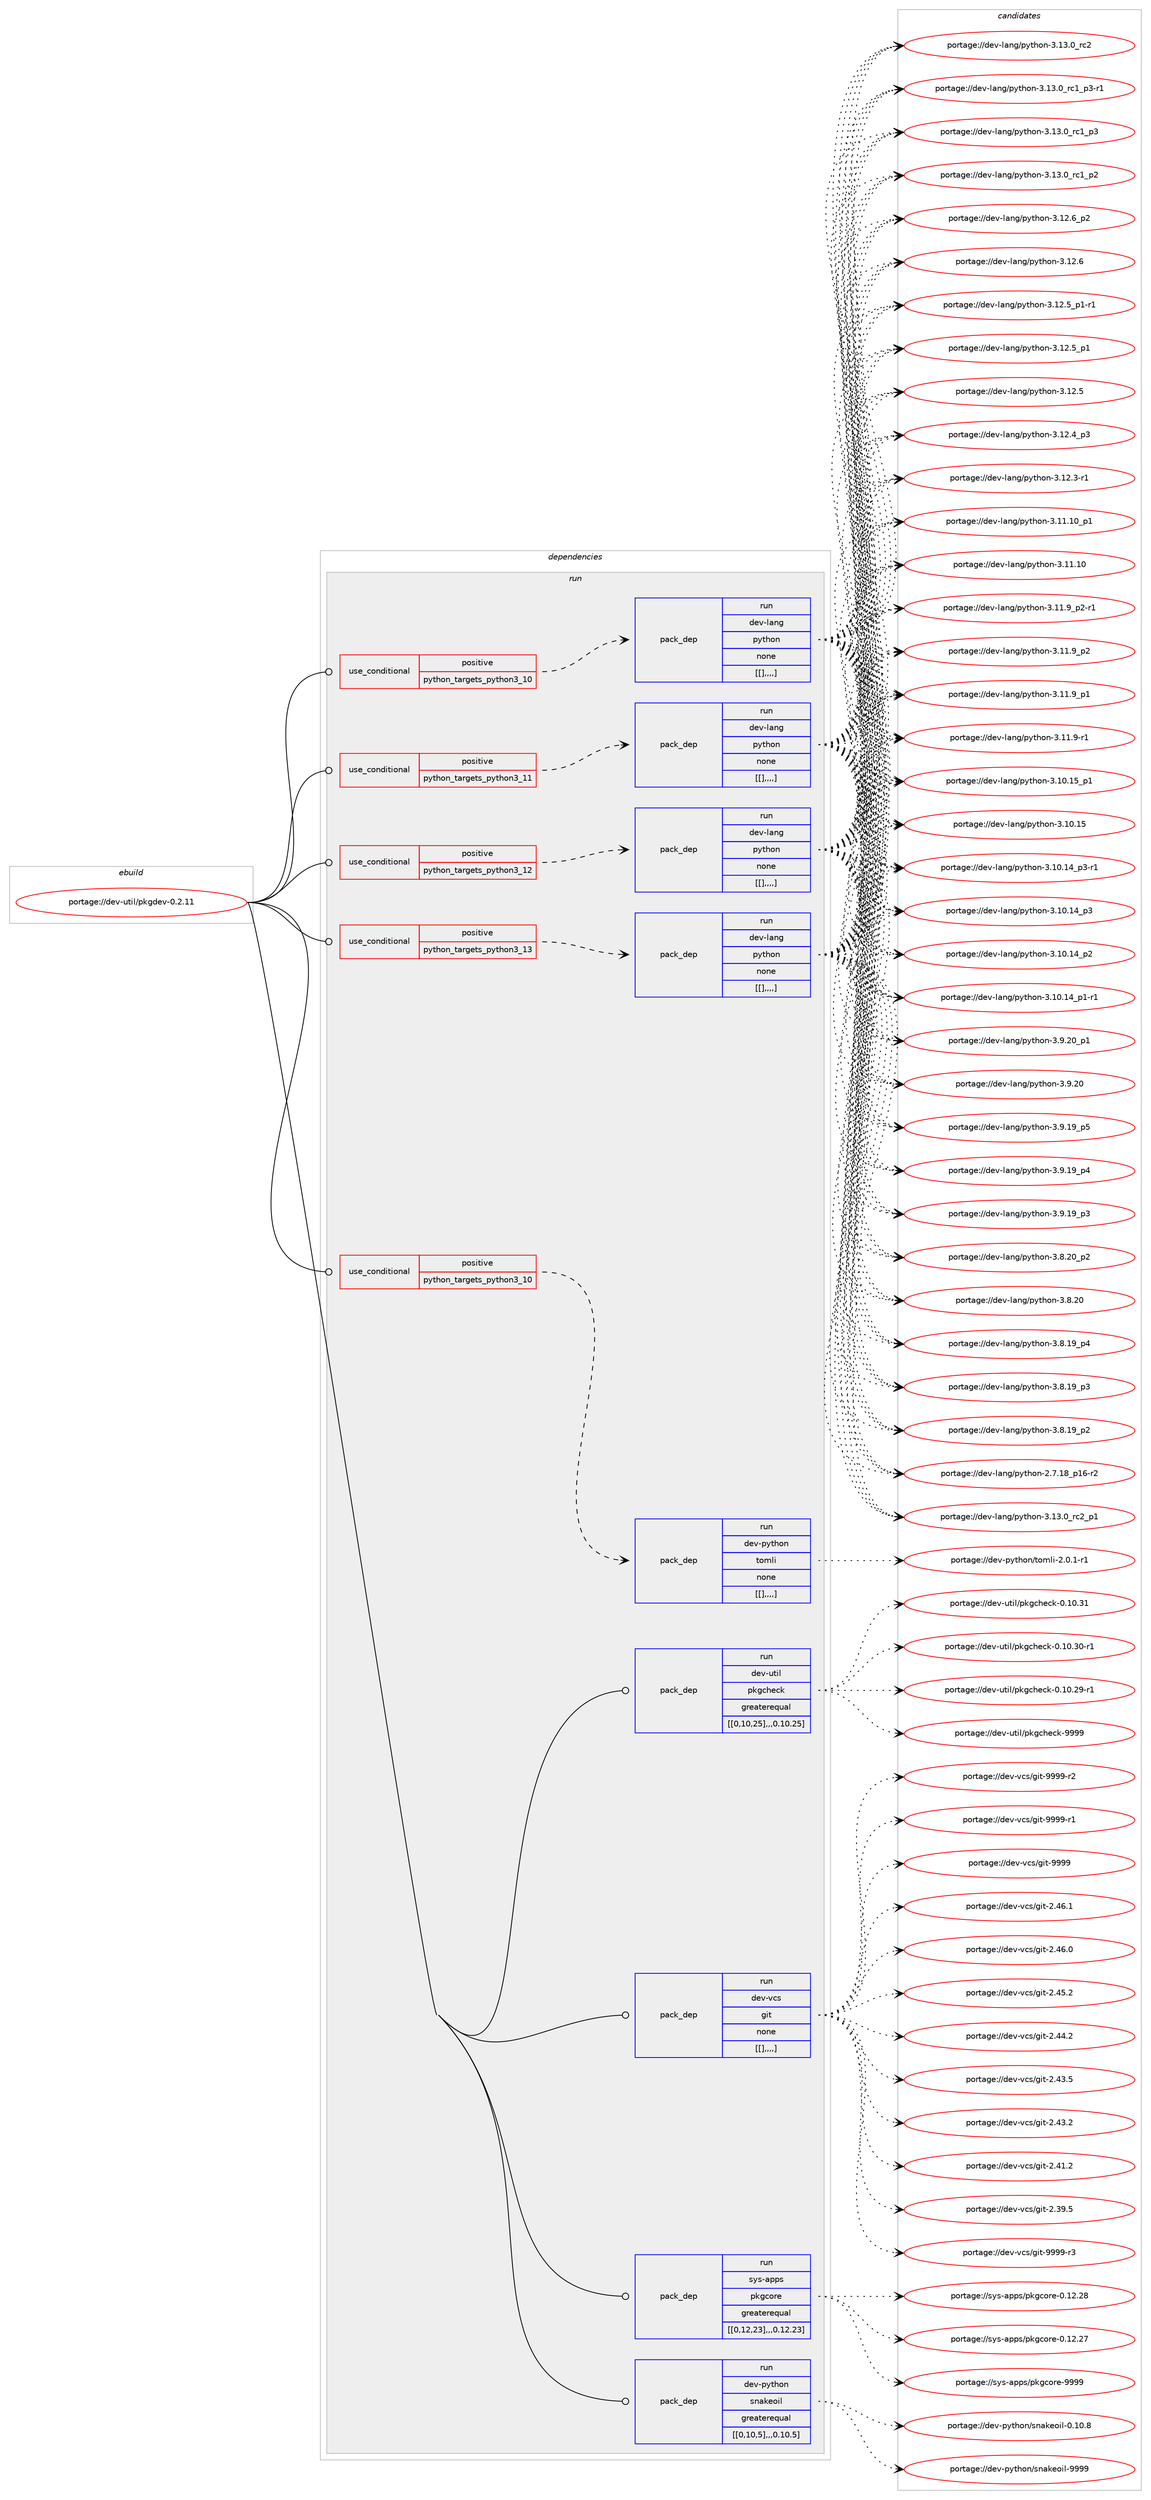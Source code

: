 digraph prolog {

# *************
# Graph options
# *************

newrank=true;
concentrate=true;
compound=true;
graph [rankdir=LR,fontname=Helvetica,fontsize=10,ranksep=1.5];#, ranksep=2.5, nodesep=0.2];
edge  [arrowhead=vee];
node  [fontname=Helvetica,fontsize=10];

# **********
# The ebuild
# **********

subgraph cluster_leftcol {
color=gray;
label=<<i>ebuild</i>>;
id [label="portage://dev-util/pkgdev-0.2.11", color=red, width=4, href="../dev-util/pkgdev-0.2.11.svg"];
}

# ****************
# The dependencies
# ****************

subgraph cluster_midcol {
color=gray;
label=<<i>dependencies</i>>;
subgraph cluster_compile {
fillcolor="#eeeeee";
style=filled;
label=<<i>compile</i>>;
}
subgraph cluster_compileandrun {
fillcolor="#eeeeee";
style=filled;
label=<<i>compile and run</i>>;
}
subgraph cluster_run {
fillcolor="#eeeeee";
style=filled;
label=<<i>run</i>>;
subgraph cond64119 {
dependency223522 [label=<<TABLE BORDER="0" CELLBORDER="1" CELLSPACING="0" CELLPADDING="4"><TR><TD ROWSPAN="3" CELLPADDING="10">use_conditional</TD></TR><TR><TD>positive</TD></TR><TR><TD>python_targets_python3_10</TD></TR></TABLE>>, shape=none, color=red];
subgraph pack157967 {
dependency223523 [label=<<TABLE BORDER="0" CELLBORDER="1" CELLSPACING="0" CELLPADDING="4" WIDTH="220"><TR><TD ROWSPAN="6" CELLPADDING="30">pack_dep</TD></TR><TR><TD WIDTH="110">run</TD></TR><TR><TD>dev-lang</TD></TR><TR><TD>python</TD></TR><TR><TD>none</TD></TR><TR><TD>[[],,,,]</TD></TR></TABLE>>, shape=none, color=blue];
}
dependency223522:e -> dependency223523:w [weight=20,style="dashed",arrowhead="vee"];
}
id:e -> dependency223522:w [weight=20,style="solid",arrowhead="odot"];
subgraph cond64120 {
dependency223524 [label=<<TABLE BORDER="0" CELLBORDER="1" CELLSPACING="0" CELLPADDING="4"><TR><TD ROWSPAN="3" CELLPADDING="10">use_conditional</TD></TR><TR><TD>positive</TD></TR><TR><TD>python_targets_python3_10</TD></TR></TABLE>>, shape=none, color=red];
subgraph pack157968 {
dependency223525 [label=<<TABLE BORDER="0" CELLBORDER="1" CELLSPACING="0" CELLPADDING="4" WIDTH="220"><TR><TD ROWSPAN="6" CELLPADDING="30">pack_dep</TD></TR><TR><TD WIDTH="110">run</TD></TR><TR><TD>dev-python</TD></TR><TR><TD>tomli</TD></TR><TR><TD>none</TD></TR><TR><TD>[[],,,,]</TD></TR></TABLE>>, shape=none, color=blue];
}
dependency223524:e -> dependency223525:w [weight=20,style="dashed",arrowhead="vee"];
}
id:e -> dependency223524:w [weight=20,style="solid",arrowhead="odot"];
subgraph cond64121 {
dependency223526 [label=<<TABLE BORDER="0" CELLBORDER="1" CELLSPACING="0" CELLPADDING="4"><TR><TD ROWSPAN="3" CELLPADDING="10">use_conditional</TD></TR><TR><TD>positive</TD></TR><TR><TD>python_targets_python3_11</TD></TR></TABLE>>, shape=none, color=red];
subgraph pack157969 {
dependency223527 [label=<<TABLE BORDER="0" CELLBORDER="1" CELLSPACING="0" CELLPADDING="4" WIDTH="220"><TR><TD ROWSPAN="6" CELLPADDING="30">pack_dep</TD></TR><TR><TD WIDTH="110">run</TD></TR><TR><TD>dev-lang</TD></TR><TR><TD>python</TD></TR><TR><TD>none</TD></TR><TR><TD>[[],,,,]</TD></TR></TABLE>>, shape=none, color=blue];
}
dependency223526:e -> dependency223527:w [weight=20,style="dashed",arrowhead="vee"];
}
id:e -> dependency223526:w [weight=20,style="solid",arrowhead="odot"];
subgraph cond64122 {
dependency223528 [label=<<TABLE BORDER="0" CELLBORDER="1" CELLSPACING="0" CELLPADDING="4"><TR><TD ROWSPAN="3" CELLPADDING="10">use_conditional</TD></TR><TR><TD>positive</TD></TR><TR><TD>python_targets_python3_12</TD></TR></TABLE>>, shape=none, color=red];
subgraph pack157970 {
dependency223529 [label=<<TABLE BORDER="0" CELLBORDER="1" CELLSPACING="0" CELLPADDING="4" WIDTH="220"><TR><TD ROWSPAN="6" CELLPADDING="30">pack_dep</TD></TR><TR><TD WIDTH="110">run</TD></TR><TR><TD>dev-lang</TD></TR><TR><TD>python</TD></TR><TR><TD>none</TD></TR><TR><TD>[[],,,,]</TD></TR></TABLE>>, shape=none, color=blue];
}
dependency223528:e -> dependency223529:w [weight=20,style="dashed",arrowhead="vee"];
}
id:e -> dependency223528:w [weight=20,style="solid",arrowhead="odot"];
subgraph cond64123 {
dependency223530 [label=<<TABLE BORDER="0" CELLBORDER="1" CELLSPACING="0" CELLPADDING="4"><TR><TD ROWSPAN="3" CELLPADDING="10">use_conditional</TD></TR><TR><TD>positive</TD></TR><TR><TD>python_targets_python3_13</TD></TR></TABLE>>, shape=none, color=red];
subgraph pack157971 {
dependency223531 [label=<<TABLE BORDER="0" CELLBORDER="1" CELLSPACING="0" CELLPADDING="4" WIDTH="220"><TR><TD ROWSPAN="6" CELLPADDING="30">pack_dep</TD></TR><TR><TD WIDTH="110">run</TD></TR><TR><TD>dev-lang</TD></TR><TR><TD>python</TD></TR><TR><TD>none</TD></TR><TR><TD>[[],,,,]</TD></TR></TABLE>>, shape=none, color=blue];
}
dependency223530:e -> dependency223531:w [weight=20,style="dashed",arrowhead="vee"];
}
id:e -> dependency223530:w [weight=20,style="solid",arrowhead="odot"];
subgraph pack157972 {
dependency223532 [label=<<TABLE BORDER="0" CELLBORDER="1" CELLSPACING="0" CELLPADDING="4" WIDTH="220"><TR><TD ROWSPAN="6" CELLPADDING="30">pack_dep</TD></TR><TR><TD WIDTH="110">run</TD></TR><TR><TD>dev-python</TD></TR><TR><TD>snakeoil</TD></TR><TR><TD>greaterequal</TD></TR><TR><TD>[[0,10,5],,,0.10.5]</TD></TR></TABLE>>, shape=none, color=blue];
}
id:e -> dependency223532:w [weight=20,style="solid",arrowhead="odot"];
subgraph pack157973 {
dependency223533 [label=<<TABLE BORDER="0" CELLBORDER="1" CELLSPACING="0" CELLPADDING="4" WIDTH="220"><TR><TD ROWSPAN="6" CELLPADDING="30">pack_dep</TD></TR><TR><TD WIDTH="110">run</TD></TR><TR><TD>dev-util</TD></TR><TR><TD>pkgcheck</TD></TR><TR><TD>greaterequal</TD></TR><TR><TD>[[0,10,25],,,0.10.25]</TD></TR></TABLE>>, shape=none, color=blue];
}
id:e -> dependency223533:w [weight=20,style="solid",arrowhead="odot"];
subgraph pack157974 {
dependency223534 [label=<<TABLE BORDER="0" CELLBORDER="1" CELLSPACING="0" CELLPADDING="4" WIDTH="220"><TR><TD ROWSPAN="6" CELLPADDING="30">pack_dep</TD></TR><TR><TD WIDTH="110">run</TD></TR><TR><TD>dev-vcs</TD></TR><TR><TD>git</TD></TR><TR><TD>none</TD></TR><TR><TD>[[],,,,]</TD></TR></TABLE>>, shape=none, color=blue];
}
id:e -> dependency223534:w [weight=20,style="solid",arrowhead="odot"];
subgraph pack157975 {
dependency223535 [label=<<TABLE BORDER="0" CELLBORDER="1" CELLSPACING="0" CELLPADDING="4" WIDTH="220"><TR><TD ROWSPAN="6" CELLPADDING="30">pack_dep</TD></TR><TR><TD WIDTH="110">run</TD></TR><TR><TD>sys-apps</TD></TR><TR><TD>pkgcore</TD></TR><TR><TD>greaterequal</TD></TR><TR><TD>[[0,12,23],,,0.12.23]</TD></TR></TABLE>>, shape=none, color=blue];
}
id:e -> dependency223535:w [weight=20,style="solid",arrowhead="odot"];
}
}

# **************
# The candidates
# **************

subgraph cluster_choices {
rank=same;
color=gray;
label=<<i>candidates</i>>;

subgraph choice157967 {
color=black;
nodesep=1;
choice100101118451089711010347112121116104111110455146495146489511499509511249 [label="portage://dev-lang/python-3.13.0_rc2_p1", color=red, width=4,href="../dev-lang/python-3.13.0_rc2_p1.svg"];
choice10010111845108971101034711212111610411111045514649514648951149950 [label="portage://dev-lang/python-3.13.0_rc2", color=red, width=4,href="../dev-lang/python-3.13.0_rc2.svg"];
choice1001011184510897110103471121211161041111104551464951464895114994995112514511449 [label="portage://dev-lang/python-3.13.0_rc1_p3-r1", color=red, width=4,href="../dev-lang/python-3.13.0_rc1_p3-r1.svg"];
choice100101118451089711010347112121116104111110455146495146489511499499511251 [label="portage://dev-lang/python-3.13.0_rc1_p3", color=red, width=4,href="../dev-lang/python-3.13.0_rc1_p3.svg"];
choice100101118451089711010347112121116104111110455146495146489511499499511250 [label="portage://dev-lang/python-3.13.0_rc1_p2", color=red, width=4,href="../dev-lang/python-3.13.0_rc1_p2.svg"];
choice100101118451089711010347112121116104111110455146495046549511250 [label="portage://dev-lang/python-3.12.6_p2", color=red, width=4,href="../dev-lang/python-3.12.6_p2.svg"];
choice10010111845108971101034711212111610411111045514649504654 [label="portage://dev-lang/python-3.12.6", color=red, width=4,href="../dev-lang/python-3.12.6.svg"];
choice1001011184510897110103471121211161041111104551464950465395112494511449 [label="portage://dev-lang/python-3.12.5_p1-r1", color=red, width=4,href="../dev-lang/python-3.12.5_p1-r1.svg"];
choice100101118451089711010347112121116104111110455146495046539511249 [label="portage://dev-lang/python-3.12.5_p1", color=red, width=4,href="../dev-lang/python-3.12.5_p1.svg"];
choice10010111845108971101034711212111610411111045514649504653 [label="portage://dev-lang/python-3.12.5", color=red, width=4,href="../dev-lang/python-3.12.5.svg"];
choice100101118451089711010347112121116104111110455146495046529511251 [label="portage://dev-lang/python-3.12.4_p3", color=red, width=4,href="../dev-lang/python-3.12.4_p3.svg"];
choice100101118451089711010347112121116104111110455146495046514511449 [label="portage://dev-lang/python-3.12.3-r1", color=red, width=4,href="../dev-lang/python-3.12.3-r1.svg"];
choice10010111845108971101034711212111610411111045514649494649489511249 [label="portage://dev-lang/python-3.11.10_p1", color=red, width=4,href="../dev-lang/python-3.11.10_p1.svg"];
choice1001011184510897110103471121211161041111104551464949464948 [label="portage://dev-lang/python-3.11.10", color=red, width=4,href="../dev-lang/python-3.11.10.svg"];
choice1001011184510897110103471121211161041111104551464949465795112504511449 [label="portage://dev-lang/python-3.11.9_p2-r1", color=red, width=4,href="../dev-lang/python-3.11.9_p2-r1.svg"];
choice100101118451089711010347112121116104111110455146494946579511250 [label="portage://dev-lang/python-3.11.9_p2", color=red, width=4,href="../dev-lang/python-3.11.9_p2.svg"];
choice100101118451089711010347112121116104111110455146494946579511249 [label="portage://dev-lang/python-3.11.9_p1", color=red, width=4,href="../dev-lang/python-3.11.9_p1.svg"];
choice100101118451089711010347112121116104111110455146494946574511449 [label="portage://dev-lang/python-3.11.9-r1", color=red, width=4,href="../dev-lang/python-3.11.9-r1.svg"];
choice10010111845108971101034711212111610411111045514649484649539511249 [label="portage://dev-lang/python-3.10.15_p1", color=red, width=4,href="../dev-lang/python-3.10.15_p1.svg"];
choice1001011184510897110103471121211161041111104551464948464953 [label="portage://dev-lang/python-3.10.15", color=red, width=4,href="../dev-lang/python-3.10.15.svg"];
choice100101118451089711010347112121116104111110455146494846495295112514511449 [label="portage://dev-lang/python-3.10.14_p3-r1", color=red, width=4,href="../dev-lang/python-3.10.14_p3-r1.svg"];
choice10010111845108971101034711212111610411111045514649484649529511251 [label="portage://dev-lang/python-3.10.14_p3", color=red, width=4,href="../dev-lang/python-3.10.14_p3.svg"];
choice10010111845108971101034711212111610411111045514649484649529511250 [label="portage://dev-lang/python-3.10.14_p2", color=red, width=4,href="../dev-lang/python-3.10.14_p2.svg"];
choice100101118451089711010347112121116104111110455146494846495295112494511449 [label="portage://dev-lang/python-3.10.14_p1-r1", color=red, width=4,href="../dev-lang/python-3.10.14_p1-r1.svg"];
choice100101118451089711010347112121116104111110455146574650489511249 [label="portage://dev-lang/python-3.9.20_p1", color=red, width=4,href="../dev-lang/python-3.9.20_p1.svg"];
choice10010111845108971101034711212111610411111045514657465048 [label="portage://dev-lang/python-3.9.20", color=red, width=4,href="../dev-lang/python-3.9.20.svg"];
choice100101118451089711010347112121116104111110455146574649579511253 [label="portage://dev-lang/python-3.9.19_p5", color=red, width=4,href="../dev-lang/python-3.9.19_p5.svg"];
choice100101118451089711010347112121116104111110455146574649579511252 [label="portage://dev-lang/python-3.9.19_p4", color=red, width=4,href="../dev-lang/python-3.9.19_p4.svg"];
choice100101118451089711010347112121116104111110455146574649579511251 [label="portage://dev-lang/python-3.9.19_p3", color=red, width=4,href="../dev-lang/python-3.9.19_p3.svg"];
choice100101118451089711010347112121116104111110455146564650489511250 [label="portage://dev-lang/python-3.8.20_p2", color=red, width=4,href="../dev-lang/python-3.8.20_p2.svg"];
choice10010111845108971101034711212111610411111045514656465048 [label="portage://dev-lang/python-3.8.20", color=red, width=4,href="../dev-lang/python-3.8.20.svg"];
choice100101118451089711010347112121116104111110455146564649579511252 [label="portage://dev-lang/python-3.8.19_p4", color=red, width=4,href="../dev-lang/python-3.8.19_p4.svg"];
choice100101118451089711010347112121116104111110455146564649579511251 [label="portage://dev-lang/python-3.8.19_p3", color=red, width=4,href="../dev-lang/python-3.8.19_p3.svg"];
choice100101118451089711010347112121116104111110455146564649579511250 [label="portage://dev-lang/python-3.8.19_p2", color=red, width=4,href="../dev-lang/python-3.8.19_p2.svg"];
choice100101118451089711010347112121116104111110455046554649569511249544511450 [label="portage://dev-lang/python-2.7.18_p16-r2", color=red, width=4,href="../dev-lang/python-2.7.18_p16-r2.svg"];
dependency223523:e -> choice100101118451089711010347112121116104111110455146495146489511499509511249:w [style=dotted,weight="100"];
dependency223523:e -> choice10010111845108971101034711212111610411111045514649514648951149950:w [style=dotted,weight="100"];
dependency223523:e -> choice1001011184510897110103471121211161041111104551464951464895114994995112514511449:w [style=dotted,weight="100"];
dependency223523:e -> choice100101118451089711010347112121116104111110455146495146489511499499511251:w [style=dotted,weight="100"];
dependency223523:e -> choice100101118451089711010347112121116104111110455146495146489511499499511250:w [style=dotted,weight="100"];
dependency223523:e -> choice100101118451089711010347112121116104111110455146495046549511250:w [style=dotted,weight="100"];
dependency223523:e -> choice10010111845108971101034711212111610411111045514649504654:w [style=dotted,weight="100"];
dependency223523:e -> choice1001011184510897110103471121211161041111104551464950465395112494511449:w [style=dotted,weight="100"];
dependency223523:e -> choice100101118451089711010347112121116104111110455146495046539511249:w [style=dotted,weight="100"];
dependency223523:e -> choice10010111845108971101034711212111610411111045514649504653:w [style=dotted,weight="100"];
dependency223523:e -> choice100101118451089711010347112121116104111110455146495046529511251:w [style=dotted,weight="100"];
dependency223523:e -> choice100101118451089711010347112121116104111110455146495046514511449:w [style=dotted,weight="100"];
dependency223523:e -> choice10010111845108971101034711212111610411111045514649494649489511249:w [style=dotted,weight="100"];
dependency223523:e -> choice1001011184510897110103471121211161041111104551464949464948:w [style=dotted,weight="100"];
dependency223523:e -> choice1001011184510897110103471121211161041111104551464949465795112504511449:w [style=dotted,weight="100"];
dependency223523:e -> choice100101118451089711010347112121116104111110455146494946579511250:w [style=dotted,weight="100"];
dependency223523:e -> choice100101118451089711010347112121116104111110455146494946579511249:w [style=dotted,weight="100"];
dependency223523:e -> choice100101118451089711010347112121116104111110455146494946574511449:w [style=dotted,weight="100"];
dependency223523:e -> choice10010111845108971101034711212111610411111045514649484649539511249:w [style=dotted,weight="100"];
dependency223523:e -> choice1001011184510897110103471121211161041111104551464948464953:w [style=dotted,weight="100"];
dependency223523:e -> choice100101118451089711010347112121116104111110455146494846495295112514511449:w [style=dotted,weight="100"];
dependency223523:e -> choice10010111845108971101034711212111610411111045514649484649529511251:w [style=dotted,weight="100"];
dependency223523:e -> choice10010111845108971101034711212111610411111045514649484649529511250:w [style=dotted,weight="100"];
dependency223523:e -> choice100101118451089711010347112121116104111110455146494846495295112494511449:w [style=dotted,weight="100"];
dependency223523:e -> choice100101118451089711010347112121116104111110455146574650489511249:w [style=dotted,weight="100"];
dependency223523:e -> choice10010111845108971101034711212111610411111045514657465048:w [style=dotted,weight="100"];
dependency223523:e -> choice100101118451089711010347112121116104111110455146574649579511253:w [style=dotted,weight="100"];
dependency223523:e -> choice100101118451089711010347112121116104111110455146574649579511252:w [style=dotted,weight="100"];
dependency223523:e -> choice100101118451089711010347112121116104111110455146574649579511251:w [style=dotted,weight="100"];
dependency223523:e -> choice100101118451089711010347112121116104111110455146564650489511250:w [style=dotted,weight="100"];
dependency223523:e -> choice10010111845108971101034711212111610411111045514656465048:w [style=dotted,weight="100"];
dependency223523:e -> choice100101118451089711010347112121116104111110455146564649579511252:w [style=dotted,weight="100"];
dependency223523:e -> choice100101118451089711010347112121116104111110455146564649579511251:w [style=dotted,weight="100"];
dependency223523:e -> choice100101118451089711010347112121116104111110455146564649579511250:w [style=dotted,weight="100"];
dependency223523:e -> choice100101118451089711010347112121116104111110455046554649569511249544511450:w [style=dotted,weight="100"];
}
subgraph choice157968 {
color=black;
nodesep=1;
choice10010111845112121116104111110471161111091081054550464846494511449 [label="portage://dev-python/tomli-2.0.1-r1", color=red, width=4,href="../dev-python/tomli-2.0.1-r1.svg"];
dependency223525:e -> choice10010111845112121116104111110471161111091081054550464846494511449:w [style=dotted,weight="100"];
}
subgraph choice157969 {
color=black;
nodesep=1;
choice100101118451089711010347112121116104111110455146495146489511499509511249 [label="portage://dev-lang/python-3.13.0_rc2_p1", color=red, width=4,href="../dev-lang/python-3.13.0_rc2_p1.svg"];
choice10010111845108971101034711212111610411111045514649514648951149950 [label="portage://dev-lang/python-3.13.0_rc2", color=red, width=4,href="../dev-lang/python-3.13.0_rc2.svg"];
choice1001011184510897110103471121211161041111104551464951464895114994995112514511449 [label="portage://dev-lang/python-3.13.0_rc1_p3-r1", color=red, width=4,href="../dev-lang/python-3.13.0_rc1_p3-r1.svg"];
choice100101118451089711010347112121116104111110455146495146489511499499511251 [label="portage://dev-lang/python-3.13.0_rc1_p3", color=red, width=4,href="../dev-lang/python-3.13.0_rc1_p3.svg"];
choice100101118451089711010347112121116104111110455146495146489511499499511250 [label="portage://dev-lang/python-3.13.0_rc1_p2", color=red, width=4,href="../dev-lang/python-3.13.0_rc1_p2.svg"];
choice100101118451089711010347112121116104111110455146495046549511250 [label="portage://dev-lang/python-3.12.6_p2", color=red, width=4,href="../dev-lang/python-3.12.6_p2.svg"];
choice10010111845108971101034711212111610411111045514649504654 [label="portage://dev-lang/python-3.12.6", color=red, width=4,href="../dev-lang/python-3.12.6.svg"];
choice1001011184510897110103471121211161041111104551464950465395112494511449 [label="portage://dev-lang/python-3.12.5_p1-r1", color=red, width=4,href="../dev-lang/python-3.12.5_p1-r1.svg"];
choice100101118451089711010347112121116104111110455146495046539511249 [label="portage://dev-lang/python-3.12.5_p1", color=red, width=4,href="../dev-lang/python-3.12.5_p1.svg"];
choice10010111845108971101034711212111610411111045514649504653 [label="portage://dev-lang/python-3.12.5", color=red, width=4,href="../dev-lang/python-3.12.5.svg"];
choice100101118451089711010347112121116104111110455146495046529511251 [label="portage://dev-lang/python-3.12.4_p3", color=red, width=4,href="../dev-lang/python-3.12.4_p3.svg"];
choice100101118451089711010347112121116104111110455146495046514511449 [label="portage://dev-lang/python-3.12.3-r1", color=red, width=4,href="../dev-lang/python-3.12.3-r1.svg"];
choice10010111845108971101034711212111610411111045514649494649489511249 [label="portage://dev-lang/python-3.11.10_p1", color=red, width=4,href="../dev-lang/python-3.11.10_p1.svg"];
choice1001011184510897110103471121211161041111104551464949464948 [label="portage://dev-lang/python-3.11.10", color=red, width=4,href="../dev-lang/python-3.11.10.svg"];
choice1001011184510897110103471121211161041111104551464949465795112504511449 [label="portage://dev-lang/python-3.11.9_p2-r1", color=red, width=4,href="../dev-lang/python-3.11.9_p2-r1.svg"];
choice100101118451089711010347112121116104111110455146494946579511250 [label="portage://dev-lang/python-3.11.9_p2", color=red, width=4,href="../dev-lang/python-3.11.9_p2.svg"];
choice100101118451089711010347112121116104111110455146494946579511249 [label="portage://dev-lang/python-3.11.9_p1", color=red, width=4,href="../dev-lang/python-3.11.9_p1.svg"];
choice100101118451089711010347112121116104111110455146494946574511449 [label="portage://dev-lang/python-3.11.9-r1", color=red, width=4,href="../dev-lang/python-3.11.9-r1.svg"];
choice10010111845108971101034711212111610411111045514649484649539511249 [label="portage://dev-lang/python-3.10.15_p1", color=red, width=4,href="../dev-lang/python-3.10.15_p1.svg"];
choice1001011184510897110103471121211161041111104551464948464953 [label="portage://dev-lang/python-3.10.15", color=red, width=4,href="../dev-lang/python-3.10.15.svg"];
choice100101118451089711010347112121116104111110455146494846495295112514511449 [label="portage://dev-lang/python-3.10.14_p3-r1", color=red, width=4,href="../dev-lang/python-3.10.14_p3-r1.svg"];
choice10010111845108971101034711212111610411111045514649484649529511251 [label="portage://dev-lang/python-3.10.14_p3", color=red, width=4,href="../dev-lang/python-3.10.14_p3.svg"];
choice10010111845108971101034711212111610411111045514649484649529511250 [label="portage://dev-lang/python-3.10.14_p2", color=red, width=4,href="../dev-lang/python-3.10.14_p2.svg"];
choice100101118451089711010347112121116104111110455146494846495295112494511449 [label="portage://dev-lang/python-3.10.14_p1-r1", color=red, width=4,href="../dev-lang/python-3.10.14_p1-r1.svg"];
choice100101118451089711010347112121116104111110455146574650489511249 [label="portage://dev-lang/python-3.9.20_p1", color=red, width=4,href="../dev-lang/python-3.9.20_p1.svg"];
choice10010111845108971101034711212111610411111045514657465048 [label="portage://dev-lang/python-3.9.20", color=red, width=4,href="../dev-lang/python-3.9.20.svg"];
choice100101118451089711010347112121116104111110455146574649579511253 [label="portage://dev-lang/python-3.9.19_p5", color=red, width=4,href="../dev-lang/python-3.9.19_p5.svg"];
choice100101118451089711010347112121116104111110455146574649579511252 [label="portage://dev-lang/python-3.9.19_p4", color=red, width=4,href="../dev-lang/python-3.9.19_p4.svg"];
choice100101118451089711010347112121116104111110455146574649579511251 [label="portage://dev-lang/python-3.9.19_p3", color=red, width=4,href="../dev-lang/python-3.9.19_p3.svg"];
choice100101118451089711010347112121116104111110455146564650489511250 [label="portage://dev-lang/python-3.8.20_p2", color=red, width=4,href="../dev-lang/python-3.8.20_p2.svg"];
choice10010111845108971101034711212111610411111045514656465048 [label="portage://dev-lang/python-3.8.20", color=red, width=4,href="../dev-lang/python-3.8.20.svg"];
choice100101118451089711010347112121116104111110455146564649579511252 [label="portage://dev-lang/python-3.8.19_p4", color=red, width=4,href="../dev-lang/python-3.8.19_p4.svg"];
choice100101118451089711010347112121116104111110455146564649579511251 [label="portage://dev-lang/python-3.8.19_p3", color=red, width=4,href="../dev-lang/python-3.8.19_p3.svg"];
choice100101118451089711010347112121116104111110455146564649579511250 [label="portage://dev-lang/python-3.8.19_p2", color=red, width=4,href="../dev-lang/python-3.8.19_p2.svg"];
choice100101118451089711010347112121116104111110455046554649569511249544511450 [label="portage://dev-lang/python-2.7.18_p16-r2", color=red, width=4,href="../dev-lang/python-2.7.18_p16-r2.svg"];
dependency223527:e -> choice100101118451089711010347112121116104111110455146495146489511499509511249:w [style=dotted,weight="100"];
dependency223527:e -> choice10010111845108971101034711212111610411111045514649514648951149950:w [style=dotted,weight="100"];
dependency223527:e -> choice1001011184510897110103471121211161041111104551464951464895114994995112514511449:w [style=dotted,weight="100"];
dependency223527:e -> choice100101118451089711010347112121116104111110455146495146489511499499511251:w [style=dotted,weight="100"];
dependency223527:e -> choice100101118451089711010347112121116104111110455146495146489511499499511250:w [style=dotted,weight="100"];
dependency223527:e -> choice100101118451089711010347112121116104111110455146495046549511250:w [style=dotted,weight="100"];
dependency223527:e -> choice10010111845108971101034711212111610411111045514649504654:w [style=dotted,weight="100"];
dependency223527:e -> choice1001011184510897110103471121211161041111104551464950465395112494511449:w [style=dotted,weight="100"];
dependency223527:e -> choice100101118451089711010347112121116104111110455146495046539511249:w [style=dotted,weight="100"];
dependency223527:e -> choice10010111845108971101034711212111610411111045514649504653:w [style=dotted,weight="100"];
dependency223527:e -> choice100101118451089711010347112121116104111110455146495046529511251:w [style=dotted,weight="100"];
dependency223527:e -> choice100101118451089711010347112121116104111110455146495046514511449:w [style=dotted,weight="100"];
dependency223527:e -> choice10010111845108971101034711212111610411111045514649494649489511249:w [style=dotted,weight="100"];
dependency223527:e -> choice1001011184510897110103471121211161041111104551464949464948:w [style=dotted,weight="100"];
dependency223527:e -> choice1001011184510897110103471121211161041111104551464949465795112504511449:w [style=dotted,weight="100"];
dependency223527:e -> choice100101118451089711010347112121116104111110455146494946579511250:w [style=dotted,weight="100"];
dependency223527:e -> choice100101118451089711010347112121116104111110455146494946579511249:w [style=dotted,weight="100"];
dependency223527:e -> choice100101118451089711010347112121116104111110455146494946574511449:w [style=dotted,weight="100"];
dependency223527:e -> choice10010111845108971101034711212111610411111045514649484649539511249:w [style=dotted,weight="100"];
dependency223527:e -> choice1001011184510897110103471121211161041111104551464948464953:w [style=dotted,weight="100"];
dependency223527:e -> choice100101118451089711010347112121116104111110455146494846495295112514511449:w [style=dotted,weight="100"];
dependency223527:e -> choice10010111845108971101034711212111610411111045514649484649529511251:w [style=dotted,weight="100"];
dependency223527:e -> choice10010111845108971101034711212111610411111045514649484649529511250:w [style=dotted,weight="100"];
dependency223527:e -> choice100101118451089711010347112121116104111110455146494846495295112494511449:w [style=dotted,weight="100"];
dependency223527:e -> choice100101118451089711010347112121116104111110455146574650489511249:w [style=dotted,weight="100"];
dependency223527:e -> choice10010111845108971101034711212111610411111045514657465048:w [style=dotted,weight="100"];
dependency223527:e -> choice100101118451089711010347112121116104111110455146574649579511253:w [style=dotted,weight="100"];
dependency223527:e -> choice100101118451089711010347112121116104111110455146574649579511252:w [style=dotted,weight="100"];
dependency223527:e -> choice100101118451089711010347112121116104111110455146574649579511251:w [style=dotted,weight="100"];
dependency223527:e -> choice100101118451089711010347112121116104111110455146564650489511250:w [style=dotted,weight="100"];
dependency223527:e -> choice10010111845108971101034711212111610411111045514656465048:w [style=dotted,weight="100"];
dependency223527:e -> choice100101118451089711010347112121116104111110455146564649579511252:w [style=dotted,weight="100"];
dependency223527:e -> choice100101118451089711010347112121116104111110455146564649579511251:w [style=dotted,weight="100"];
dependency223527:e -> choice100101118451089711010347112121116104111110455146564649579511250:w [style=dotted,weight="100"];
dependency223527:e -> choice100101118451089711010347112121116104111110455046554649569511249544511450:w [style=dotted,weight="100"];
}
subgraph choice157970 {
color=black;
nodesep=1;
choice100101118451089711010347112121116104111110455146495146489511499509511249 [label="portage://dev-lang/python-3.13.0_rc2_p1", color=red, width=4,href="../dev-lang/python-3.13.0_rc2_p1.svg"];
choice10010111845108971101034711212111610411111045514649514648951149950 [label="portage://dev-lang/python-3.13.0_rc2", color=red, width=4,href="../dev-lang/python-3.13.0_rc2.svg"];
choice1001011184510897110103471121211161041111104551464951464895114994995112514511449 [label="portage://dev-lang/python-3.13.0_rc1_p3-r1", color=red, width=4,href="../dev-lang/python-3.13.0_rc1_p3-r1.svg"];
choice100101118451089711010347112121116104111110455146495146489511499499511251 [label="portage://dev-lang/python-3.13.0_rc1_p3", color=red, width=4,href="../dev-lang/python-3.13.0_rc1_p3.svg"];
choice100101118451089711010347112121116104111110455146495146489511499499511250 [label="portage://dev-lang/python-3.13.0_rc1_p2", color=red, width=4,href="../dev-lang/python-3.13.0_rc1_p2.svg"];
choice100101118451089711010347112121116104111110455146495046549511250 [label="portage://dev-lang/python-3.12.6_p2", color=red, width=4,href="../dev-lang/python-3.12.6_p2.svg"];
choice10010111845108971101034711212111610411111045514649504654 [label="portage://dev-lang/python-3.12.6", color=red, width=4,href="../dev-lang/python-3.12.6.svg"];
choice1001011184510897110103471121211161041111104551464950465395112494511449 [label="portage://dev-lang/python-3.12.5_p1-r1", color=red, width=4,href="../dev-lang/python-3.12.5_p1-r1.svg"];
choice100101118451089711010347112121116104111110455146495046539511249 [label="portage://dev-lang/python-3.12.5_p1", color=red, width=4,href="../dev-lang/python-3.12.5_p1.svg"];
choice10010111845108971101034711212111610411111045514649504653 [label="portage://dev-lang/python-3.12.5", color=red, width=4,href="../dev-lang/python-3.12.5.svg"];
choice100101118451089711010347112121116104111110455146495046529511251 [label="portage://dev-lang/python-3.12.4_p3", color=red, width=4,href="../dev-lang/python-3.12.4_p3.svg"];
choice100101118451089711010347112121116104111110455146495046514511449 [label="portage://dev-lang/python-3.12.3-r1", color=red, width=4,href="../dev-lang/python-3.12.3-r1.svg"];
choice10010111845108971101034711212111610411111045514649494649489511249 [label="portage://dev-lang/python-3.11.10_p1", color=red, width=4,href="../dev-lang/python-3.11.10_p1.svg"];
choice1001011184510897110103471121211161041111104551464949464948 [label="portage://dev-lang/python-3.11.10", color=red, width=4,href="../dev-lang/python-3.11.10.svg"];
choice1001011184510897110103471121211161041111104551464949465795112504511449 [label="portage://dev-lang/python-3.11.9_p2-r1", color=red, width=4,href="../dev-lang/python-3.11.9_p2-r1.svg"];
choice100101118451089711010347112121116104111110455146494946579511250 [label="portage://dev-lang/python-3.11.9_p2", color=red, width=4,href="../dev-lang/python-3.11.9_p2.svg"];
choice100101118451089711010347112121116104111110455146494946579511249 [label="portage://dev-lang/python-3.11.9_p1", color=red, width=4,href="../dev-lang/python-3.11.9_p1.svg"];
choice100101118451089711010347112121116104111110455146494946574511449 [label="portage://dev-lang/python-3.11.9-r1", color=red, width=4,href="../dev-lang/python-3.11.9-r1.svg"];
choice10010111845108971101034711212111610411111045514649484649539511249 [label="portage://dev-lang/python-3.10.15_p1", color=red, width=4,href="../dev-lang/python-3.10.15_p1.svg"];
choice1001011184510897110103471121211161041111104551464948464953 [label="portage://dev-lang/python-3.10.15", color=red, width=4,href="../dev-lang/python-3.10.15.svg"];
choice100101118451089711010347112121116104111110455146494846495295112514511449 [label="portage://dev-lang/python-3.10.14_p3-r1", color=red, width=4,href="../dev-lang/python-3.10.14_p3-r1.svg"];
choice10010111845108971101034711212111610411111045514649484649529511251 [label="portage://dev-lang/python-3.10.14_p3", color=red, width=4,href="../dev-lang/python-3.10.14_p3.svg"];
choice10010111845108971101034711212111610411111045514649484649529511250 [label="portage://dev-lang/python-3.10.14_p2", color=red, width=4,href="../dev-lang/python-3.10.14_p2.svg"];
choice100101118451089711010347112121116104111110455146494846495295112494511449 [label="portage://dev-lang/python-3.10.14_p1-r1", color=red, width=4,href="../dev-lang/python-3.10.14_p1-r1.svg"];
choice100101118451089711010347112121116104111110455146574650489511249 [label="portage://dev-lang/python-3.9.20_p1", color=red, width=4,href="../dev-lang/python-3.9.20_p1.svg"];
choice10010111845108971101034711212111610411111045514657465048 [label="portage://dev-lang/python-3.9.20", color=red, width=4,href="../dev-lang/python-3.9.20.svg"];
choice100101118451089711010347112121116104111110455146574649579511253 [label="portage://dev-lang/python-3.9.19_p5", color=red, width=4,href="../dev-lang/python-3.9.19_p5.svg"];
choice100101118451089711010347112121116104111110455146574649579511252 [label="portage://dev-lang/python-3.9.19_p4", color=red, width=4,href="../dev-lang/python-3.9.19_p4.svg"];
choice100101118451089711010347112121116104111110455146574649579511251 [label="portage://dev-lang/python-3.9.19_p3", color=red, width=4,href="../dev-lang/python-3.9.19_p3.svg"];
choice100101118451089711010347112121116104111110455146564650489511250 [label="portage://dev-lang/python-3.8.20_p2", color=red, width=4,href="../dev-lang/python-3.8.20_p2.svg"];
choice10010111845108971101034711212111610411111045514656465048 [label="portage://dev-lang/python-3.8.20", color=red, width=4,href="../dev-lang/python-3.8.20.svg"];
choice100101118451089711010347112121116104111110455146564649579511252 [label="portage://dev-lang/python-3.8.19_p4", color=red, width=4,href="../dev-lang/python-3.8.19_p4.svg"];
choice100101118451089711010347112121116104111110455146564649579511251 [label="portage://dev-lang/python-3.8.19_p3", color=red, width=4,href="../dev-lang/python-3.8.19_p3.svg"];
choice100101118451089711010347112121116104111110455146564649579511250 [label="portage://dev-lang/python-3.8.19_p2", color=red, width=4,href="../dev-lang/python-3.8.19_p2.svg"];
choice100101118451089711010347112121116104111110455046554649569511249544511450 [label="portage://dev-lang/python-2.7.18_p16-r2", color=red, width=4,href="../dev-lang/python-2.7.18_p16-r2.svg"];
dependency223529:e -> choice100101118451089711010347112121116104111110455146495146489511499509511249:w [style=dotted,weight="100"];
dependency223529:e -> choice10010111845108971101034711212111610411111045514649514648951149950:w [style=dotted,weight="100"];
dependency223529:e -> choice1001011184510897110103471121211161041111104551464951464895114994995112514511449:w [style=dotted,weight="100"];
dependency223529:e -> choice100101118451089711010347112121116104111110455146495146489511499499511251:w [style=dotted,weight="100"];
dependency223529:e -> choice100101118451089711010347112121116104111110455146495146489511499499511250:w [style=dotted,weight="100"];
dependency223529:e -> choice100101118451089711010347112121116104111110455146495046549511250:w [style=dotted,weight="100"];
dependency223529:e -> choice10010111845108971101034711212111610411111045514649504654:w [style=dotted,weight="100"];
dependency223529:e -> choice1001011184510897110103471121211161041111104551464950465395112494511449:w [style=dotted,weight="100"];
dependency223529:e -> choice100101118451089711010347112121116104111110455146495046539511249:w [style=dotted,weight="100"];
dependency223529:e -> choice10010111845108971101034711212111610411111045514649504653:w [style=dotted,weight="100"];
dependency223529:e -> choice100101118451089711010347112121116104111110455146495046529511251:w [style=dotted,weight="100"];
dependency223529:e -> choice100101118451089711010347112121116104111110455146495046514511449:w [style=dotted,weight="100"];
dependency223529:e -> choice10010111845108971101034711212111610411111045514649494649489511249:w [style=dotted,weight="100"];
dependency223529:e -> choice1001011184510897110103471121211161041111104551464949464948:w [style=dotted,weight="100"];
dependency223529:e -> choice1001011184510897110103471121211161041111104551464949465795112504511449:w [style=dotted,weight="100"];
dependency223529:e -> choice100101118451089711010347112121116104111110455146494946579511250:w [style=dotted,weight="100"];
dependency223529:e -> choice100101118451089711010347112121116104111110455146494946579511249:w [style=dotted,weight="100"];
dependency223529:e -> choice100101118451089711010347112121116104111110455146494946574511449:w [style=dotted,weight="100"];
dependency223529:e -> choice10010111845108971101034711212111610411111045514649484649539511249:w [style=dotted,weight="100"];
dependency223529:e -> choice1001011184510897110103471121211161041111104551464948464953:w [style=dotted,weight="100"];
dependency223529:e -> choice100101118451089711010347112121116104111110455146494846495295112514511449:w [style=dotted,weight="100"];
dependency223529:e -> choice10010111845108971101034711212111610411111045514649484649529511251:w [style=dotted,weight="100"];
dependency223529:e -> choice10010111845108971101034711212111610411111045514649484649529511250:w [style=dotted,weight="100"];
dependency223529:e -> choice100101118451089711010347112121116104111110455146494846495295112494511449:w [style=dotted,weight="100"];
dependency223529:e -> choice100101118451089711010347112121116104111110455146574650489511249:w [style=dotted,weight="100"];
dependency223529:e -> choice10010111845108971101034711212111610411111045514657465048:w [style=dotted,weight="100"];
dependency223529:e -> choice100101118451089711010347112121116104111110455146574649579511253:w [style=dotted,weight="100"];
dependency223529:e -> choice100101118451089711010347112121116104111110455146574649579511252:w [style=dotted,weight="100"];
dependency223529:e -> choice100101118451089711010347112121116104111110455146574649579511251:w [style=dotted,weight="100"];
dependency223529:e -> choice100101118451089711010347112121116104111110455146564650489511250:w [style=dotted,weight="100"];
dependency223529:e -> choice10010111845108971101034711212111610411111045514656465048:w [style=dotted,weight="100"];
dependency223529:e -> choice100101118451089711010347112121116104111110455146564649579511252:w [style=dotted,weight="100"];
dependency223529:e -> choice100101118451089711010347112121116104111110455146564649579511251:w [style=dotted,weight="100"];
dependency223529:e -> choice100101118451089711010347112121116104111110455146564649579511250:w [style=dotted,weight="100"];
dependency223529:e -> choice100101118451089711010347112121116104111110455046554649569511249544511450:w [style=dotted,weight="100"];
}
subgraph choice157971 {
color=black;
nodesep=1;
choice100101118451089711010347112121116104111110455146495146489511499509511249 [label="portage://dev-lang/python-3.13.0_rc2_p1", color=red, width=4,href="../dev-lang/python-3.13.0_rc2_p1.svg"];
choice10010111845108971101034711212111610411111045514649514648951149950 [label="portage://dev-lang/python-3.13.0_rc2", color=red, width=4,href="../dev-lang/python-3.13.0_rc2.svg"];
choice1001011184510897110103471121211161041111104551464951464895114994995112514511449 [label="portage://dev-lang/python-3.13.0_rc1_p3-r1", color=red, width=4,href="../dev-lang/python-3.13.0_rc1_p3-r1.svg"];
choice100101118451089711010347112121116104111110455146495146489511499499511251 [label="portage://dev-lang/python-3.13.0_rc1_p3", color=red, width=4,href="../dev-lang/python-3.13.0_rc1_p3.svg"];
choice100101118451089711010347112121116104111110455146495146489511499499511250 [label="portage://dev-lang/python-3.13.0_rc1_p2", color=red, width=4,href="../dev-lang/python-3.13.0_rc1_p2.svg"];
choice100101118451089711010347112121116104111110455146495046549511250 [label="portage://dev-lang/python-3.12.6_p2", color=red, width=4,href="../dev-lang/python-3.12.6_p2.svg"];
choice10010111845108971101034711212111610411111045514649504654 [label="portage://dev-lang/python-3.12.6", color=red, width=4,href="../dev-lang/python-3.12.6.svg"];
choice1001011184510897110103471121211161041111104551464950465395112494511449 [label="portage://dev-lang/python-3.12.5_p1-r1", color=red, width=4,href="../dev-lang/python-3.12.5_p1-r1.svg"];
choice100101118451089711010347112121116104111110455146495046539511249 [label="portage://dev-lang/python-3.12.5_p1", color=red, width=4,href="../dev-lang/python-3.12.5_p1.svg"];
choice10010111845108971101034711212111610411111045514649504653 [label="portage://dev-lang/python-3.12.5", color=red, width=4,href="../dev-lang/python-3.12.5.svg"];
choice100101118451089711010347112121116104111110455146495046529511251 [label="portage://dev-lang/python-3.12.4_p3", color=red, width=4,href="../dev-lang/python-3.12.4_p3.svg"];
choice100101118451089711010347112121116104111110455146495046514511449 [label="portage://dev-lang/python-3.12.3-r1", color=red, width=4,href="../dev-lang/python-3.12.3-r1.svg"];
choice10010111845108971101034711212111610411111045514649494649489511249 [label="portage://dev-lang/python-3.11.10_p1", color=red, width=4,href="../dev-lang/python-3.11.10_p1.svg"];
choice1001011184510897110103471121211161041111104551464949464948 [label="portage://dev-lang/python-3.11.10", color=red, width=4,href="../dev-lang/python-3.11.10.svg"];
choice1001011184510897110103471121211161041111104551464949465795112504511449 [label="portage://dev-lang/python-3.11.9_p2-r1", color=red, width=4,href="../dev-lang/python-3.11.9_p2-r1.svg"];
choice100101118451089711010347112121116104111110455146494946579511250 [label="portage://dev-lang/python-3.11.9_p2", color=red, width=4,href="../dev-lang/python-3.11.9_p2.svg"];
choice100101118451089711010347112121116104111110455146494946579511249 [label="portage://dev-lang/python-3.11.9_p1", color=red, width=4,href="../dev-lang/python-3.11.9_p1.svg"];
choice100101118451089711010347112121116104111110455146494946574511449 [label="portage://dev-lang/python-3.11.9-r1", color=red, width=4,href="../dev-lang/python-3.11.9-r1.svg"];
choice10010111845108971101034711212111610411111045514649484649539511249 [label="portage://dev-lang/python-3.10.15_p1", color=red, width=4,href="../dev-lang/python-3.10.15_p1.svg"];
choice1001011184510897110103471121211161041111104551464948464953 [label="portage://dev-lang/python-3.10.15", color=red, width=4,href="../dev-lang/python-3.10.15.svg"];
choice100101118451089711010347112121116104111110455146494846495295112514511449 [label="portage://dev-lang/python-3.10.14_p3-r1", color=red, width=4,href="../dev-lang/python-3.10.14_p3-r1.svg"];
choice10010111845108971101034711212111610411111045514649484649529511251 [label="portage://dev-lang/python-3.10.14_p3", color=red, width=4,href="../dev-lang/python-3.10.14_p3.svg"];
choice10010111845108971101034711212111610411111045514649484649529511250 [label="portage://dev-lang/python-3.10.14_p2", color=red, width=4,href="../dev-lang/python-3.10.14_p2.svg"];
choice100101118451089711010347112121116104111110455146494846495295112494511449 [label="portage://dev-lang/python-3.10.14_p1-r1", color=red, width=4,href="../dev-lang/python-3.10.14_p1-r1.svg"];
choice100101118451089711010347112121116104111110455146574650489511249 [label="portage://dev-lang/python-3.9.20_p1", color=red, width=4,href="../dev-lang/python-3.9.20_p1.svg"];
choice10010111845108971101034711212111610411111045514657465048 [label="portage://dev-lang/python-3.9.20", color=red, width=4,href="../dev-lang/python-3.9.20.svg"];
choice100101118451089711010347112121116104111110455146574649579511253 [label="portage://dev-lang/python-3.9.19_p5", color=red, width=4,href="../dev-lang/python-3.9.19_p5.svg"];
choice100101118451089711010347112121116104111110455146574649579511252 [label="portage://dev-lang/python-3.9.19_p4", color=red, width=4,href="../dev-lang/python-3.9.19_p4.svg"];
choice100101118451089711010347112121116104111110455146574649579511251 [label="portage://dev-lang/python-3.9.19_p3", color=red, width=4,href="../dev-lang/python-3.9.19_p3.svg"];
choice100101118451089711010347112121116104111110455146564650489511250 [label="portage://dev-lang/python-3.8.20_p2", color=red, width=4,href="../dev-lang/python-3.8.20_p2.svg"];
choice10010111845108971101034711212111610411111045514656465048 [label="portage://dev-lang/python-3.8.20", color=red, width=4,href="../dev-lang/python-3.8.20.svg"];
choice100101118451089711010347112121116104111110455146564649579511252 [label="portage://dev-lang/python-3.8.19_p4", color=red, width=4,href="../dev-lang/python-3.8.19_p4.svg"];
choice100101118451089711010347112121116104111110455146564649579511251 [label="portage://dev-lang/python-3.8.19_p3", color=red, width=4,href="../dev-lang/python-3.8.19_p3.svg"];
choice100101118451089711010347112121116104111110455146564649579511250 [label="portage://dev-lang/python-3.8.19_p2", color=red, width=4,href="../dev-lang/python-3.8.19_p2.svg"];
choice100101118451089711010347112121116104111110455046554649569511249544511450 [label="portage://dev-lang/python-2.7.18_p16-r2", color=red, width=4,href="../dev-lang/python-2.7.18_p16-r2.svg"];
dependency223531:e -> choice100101118451089711010347112121116104111110455146495146489511499509511249:w [style=dotted,weight="100"];
dependency223531:e -> choice10010111845108971101034711212111610411111045514649514648951149950:w [style=dotted,weight="100"];
dependency223531:e -> choice1001011184510897110103471121211161041111104551464951464895114994995112514511449:w [style=dotted,weight="100"];
dependency223531:e -> choice100101118451089711010347112121116104111110455146495146489511499499511251:w [style=dotted,weight="100"];
dependency223531:e -> choice100101118451089711010347112121116104111110455146495146489511499499511250:w [style=dotted,weight="100"];
dependency223531:e -> choice100101118451089711010347112121116104111110455146495046549511250:w [style=dotted,weight="100"];
dependency223531:e -> choice10010111845108971101034711212111610411111045514649504654:w [style=dotted,weight="100"];
dependency223531:e -> choice1001011184510897110103471121211161041111104551464950465395112494511449:w [style=dotted,weight="100"];
dependency223531:e -> choice100101118451089711010347112121116104111110455146495046539511249:w [style=dotted,weight="100"];
dependency223531:e -> choice10010111845108971101034711212111610411111045514649504653:w [style=dotted,weight="100"];
dependency223531:e -> choice100101118451089711010347112121116104111110455146495046529511251:w [style=dotted,weight="100"];
dependency223531:e -> choice100101118451089711010347112121116104111110455146495046514511449:w [style=dotted,weight="100"];
dependency223531:e -> choice10010111845108971101034711212111610411111045514649494649489511249:w [style=dotted,weight="100"];
dependency223531:e -> choice1001011184510897110103471121211161041111104551464949464948:w [style=dotted,weight="100"];
dependency223531:e -> choice1001011184510897110103471121211161041111104551464949465795112504511449:w [style=dotted,weight="100"];
dependency223531:e -> choice100101118451089711010347112121116104111110455146494946579511250:w [style=dotted,weight="100"];
dependency223531:e -> choice100101118451089711010347112121116104111110455146494946579511249:w [style=dotted,weight="100"];
dependency223531:e -> choice100101118451089711010347112121116104111110455146494946574511449:w [style=dotted,weight="100"];
dependency223531:e -> choice10010111845108971101034711212111610411111045514649484649539511249:w [style=dotted,weight="100"];
dependency223531:e -> choice1001011184510897110103471121211161041111104551464948464953:w [style=dotted,weight="100"];
dependency223531:e -> choice100101118451089711010347112121116104111110455146494846495295112514511449:w [style=dotted,weight="100"];
dependency223531:e -> choice10010111845108971101034711212111610411111045514649484649529511251:w [style=dotted,weight="100"];
dependency223531:e -> choice10010111845108971101034711212111610411111045514649484649529511250:w [style=dotted,weight="100"];
dependency223531:e -> choice100101118451089711010347112121116104111110455146494846495295112494511449:w [style=dotted,weight="100"];
dependency223531:e -> choice100101118451089711010347112121116104111110455146574650489511249:w [style=dotted,weight="100"];
dependency223531:e -> choice10010111845108971101034711212111610411111045514657465048:w [style=dotted,weight="100"];
dependency223531:e -> choice100101118451089711010347112121116104111110455146574649579511253:w [style=dotted,weight="100"];
dependency223531:e -> choice100101118451089711010347112121116104111110455146574649579511252:w [style=dotted,weight="100"];
dependency223531:e -> choice100101118451089711010347112121116104111110455146574649579511251:w [style=dotted,weight="100"];
dependency223531:e -> choice100101118451089711010347112121116104111110455146564650489511250:w [style=dotted,weight="100"];
dependency223531:e -> choice10010111845108971101034711212111610411111045514656465048:w [style=dotted,weight="100"];
dependency223531:e -> choice100101118451089711010347112121116104111110455146564649579511252:w [style=dotted,weight="100"];
dependency223531:e -> choice100101118451089711010347112121116104111110455146564649579511251:w [style=dotted,weight="100"];
dependency223531:e -> choice100101118451089711010347112121116104111110455146564649579511250:w [style=dotted,weight="100"];
dependency223531:e -> choice100101118451089711010347112121116104111110455046554649569511249544511450:w [style=dotted,weight="100"];
}
subgraph choice157972 {
color=black;
nodesep=1;
choice1001011184511212111610411111047115110971071011111051084557575757 [label="portage://dev-python/snakeoil-9999", color=red, width=4,href="../dev-python/snakeoil-9999.svg"];
choice10010111845112121116104111110471151109710710111110510845484649484656 [label="portage://dev-python/snakeoil-0.10.8", color=red, width=4,href="../dev-python/snakeoil-0.10.8.svg"];
dependency223532:e -> choice1001011184511212111610411111047115110971071011111051084557575757:w [style=dotted,weight="100"];
dependency223532:e -> choice10010111845112121116104111110471151109710710111110510845484649484656:w [style=dotted,weight="100"];
}
subgraph choice157973 {
color=black;
nodesep=1;
choice100101118451171161051084711210710399104101991074557575757 [label="portage://dev-util/pkgcheck-9999", color=red, width=4,href="../dev-util/pkgcheck-9999.svg"];
choice100101118451171161051084711210710399104101991074548464948465149 [label="portage://dev-util/pkgcheck-0.10.31", color=red, width=4,href="../dev-util/pkgcheck-0.10.31.svg"];
choice1001011184511711610510847112107103991041019910745484649484651484511449 [label="portage://dev-util/pkgcheck-0.10.30-r1", color=red, width=4,href="../dev-util/pkgcheck-0.10.30-r1.svg"];
choice1001011184511711610510847112107103991041019910745484649484650574511449 [label="portage://dev-util/pkgcheck-0.10.29-r1", color=red, width=4,href="../dev-util/pkgcheck-0.10.29-r1.svg"];
dependency223533:e -> choice100101118451171161051084711210710399104101991074557575757:w [style=dotted,weight="100"];
dependency223533:e -> choice100101118451171161051084711210710399104101991074548464948465149:w [style=dotted,weight="100"];
dependency223533:e -> choice1001011184511711610510847112107103991041019910745484649484651484511449:w [style=dotted,weight="100"];
dependency223533:e -> choice1001011184511711610510847112107103991041019910745484649484650574511449:w [style=dotted,weight="100"];
}
subgraph choice157974 {
color=black;
nodesep=1;
choice10010111845118991154710310511645575757574511451 [label="portage://dev-vcs/git-9999-r3", color=red, width=4,href="../dev-vcs/git-9999-r3.svg"];
choice10010111845118991154710310511645575757574511450 [label="portage://dev-vcs/git-9999-r2", color=red, width=4,href="../dev-vcs/git-9999-r2.svg"];
choice10010111845118991154710310511645575757574511449 [label="portage://dev-vcs/git-9999-r1", color=red, width=4,href="../dev-vcs/git-9999-r1.svg"];
choice1001011184511899115471031051164557575757 [label="portage://dev-vcs/git-9999", color=red, width=4,href="../dev-vcs/git-9999.svg"];
choice10010111845118991154710310511645504652544649 [label="portage://dev-vcs/git-2.46.1", color=red, width=4,href="../dev-vcs/git-2.46.1.svg"];
choice10010111845118991154710310511645504652544648 [label="portage://dev-vcs/git-2.46.0", color=red, width=4,href="../dev-vcs/git-2.46.0.svg"];
choice10010111845118991154710310511645504652534650 [label="portage://dev-vcs/git-2.45.2", color=red, width=4,href="../dev-vcs/git-2.45.2.svg"];
choice10010111845118991154710310511645504652524650 [label="portage://dev-vcs/git-2.44.2", color=red, width=4,href="../dev-vcs/git-2.44.2.svg"];
choice10010111845118991154710310511645504652514653 [label="portage://dev-vcs/git-2.43.5", color=red, width=4,href="../dev-vcs/git-2.43.5.svg"];
choice10010111845118991154710310511645504652514650 [label="portage://dev-vcs/git-2.43.2", color=red, width=4,href="../dev-vcs/git-2.43.2.svg"];
choice10010111845118991154710310511645504652494650 [label="portage://dev-vcs/git-2.41.2", color=red, width=4,href="../dev-vcs/git-2.41.2.svg"];
choice10010111845118991154710310511645504651574653 [label="portage://dev-vcs/git-2.39.5", color=red, width=4,href="../dev-vcs/git-2.39.5.svg"];
dependency223534:e -> choice10010111845118991154710310511645575757574511451:w [style=dotted,weight="100"];
dependency223534:e -> choice10010111845118991154710310511645575757574511450:w [style=dotted,weight="100"];
dependency223534:e -> choice10010111845118991154710310511645575757574511449:w [style=dotted,weight="100"];
dependency223534:e -> choice1001011184511899115471031051164557575757:w [style=dotted,weight="100"];
dependency223534:e -> choice10010111845118991154710310511645504652544649:w [style=dotted,weight="100"];
dependency223534:e -> choice10010111845118991154710310511645504652544648:w [style=dotted,weight="100"];
dependency223534:e -> choice10010111845118991154710310511645504652534650:w [style=dotted,weight="100"];
dependency223534:e -> choice10010111845118991154710310511645504652524650:w [style=dotted,weight="100"];
dependency223534:e -> choice10010111845118991154710310511645504652514653:w [style=dotted,weight="100"];
dependency223534:e -> choice10010111845118991154710310511645504652514650:w [style=dotted,weight="100"];
dependency223534:e -> choice10010111845118991154710310511645504652494650:w [style=dotted,weight="100"];
dependency223534:e -> choice10010111845118991154710310511645504651574653:w [style=dotted,weight="100"];
}
subgraph choice157975 {
color=black;
nodesep=1;
choice115121115459711211211547112107103991111141014557575757 [label="portage://sys-apps/pkgcore-9999", color=red, width=4,href="../sys-apps/pkgcore-9999.svg"];
choice115121115459711211211547112107103991111141014548464950465056 [label="portage://sys-apps/pkgcore-0.12.28", color=red, width=4,href="../sys-apps/pkgcore-0.12.28.svg"];
choice115121115459711211211547112107103991111141014548464950465055 [label="portage://sys-apps/pkgcore-0.12.27", color=red, width=4,href="../sys-apps/pkgcore-0.12.27.svg"];
dependency223535:e -> choice115121115459711211211547112107103991111141014557575757:w [style=dotted,weight="100"];
dependency223535:e -> choice115121115459711211211547112107103991111141014548464950465056:w [style=dotted,weight="100"];
dependency223535:e -> choice115121115459711211211547112107103991111141014548464950465055:w [style=dotted,weight="100"];
}
}

}
